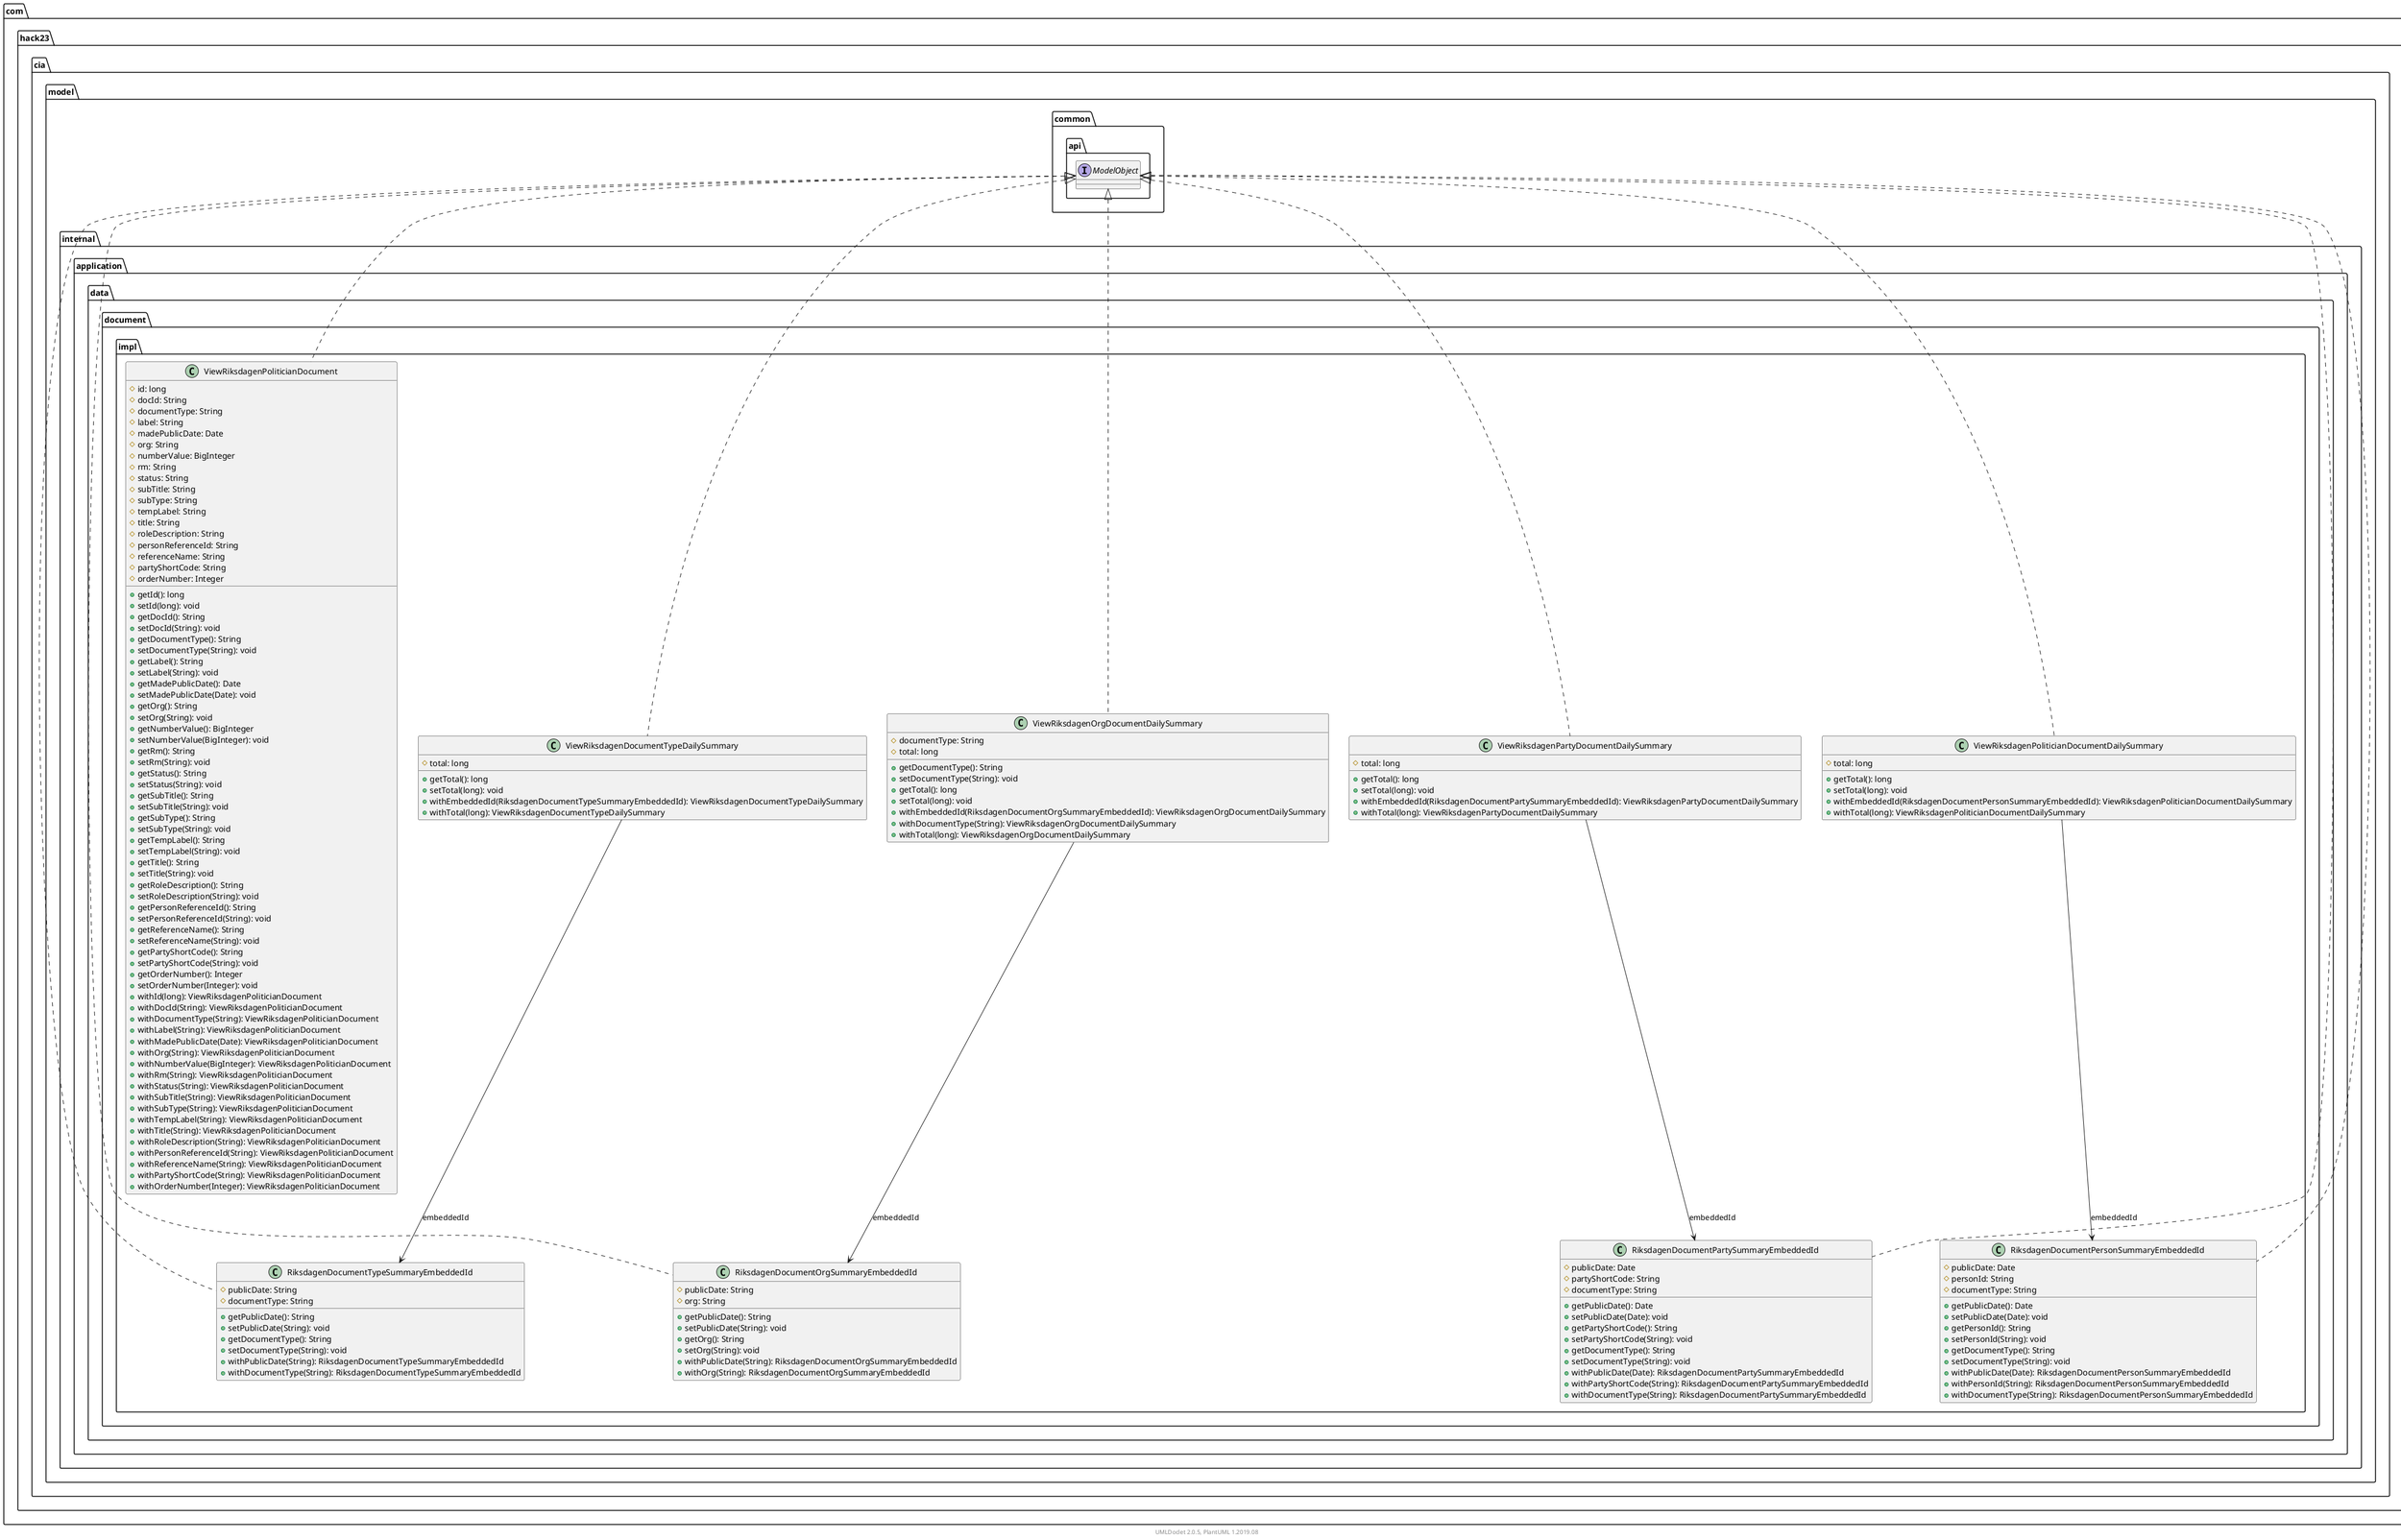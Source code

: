 @startuml
    namespace com.hack23.cia.model.internal.application.data.document.impl {

        class RiksdagenDocumentTypeSummaryEmbeddedId [[RiksdagenDocumentTypeSummaryEmbeddedId.html]] {
            #publicDate: String
            #documentType: String
            +getPublicDate(): String
            +setPublicDate(String): void
            +getDocumentType(): String
            +setDocumentType(String): void
            +withPublicDate(String): RiksdagenDocumentTypeSummaryEmbeddedId
            +withDocumentType(String): RiksdagenDocumentTypeSummaryEmbeddedId
        }

        class RiksdagenDocumentOrgSummaryEmbeddedId [[RiksdagenDocumentOrgSummaryEmbeddedId.html]] {
            #publicDate: String
            #org: String
            +getPublicDate(): String
            +setPublicDate(String): void
            +getOrg(): String
            +setOrg(String): void
            +withPublicDate(String): RiksdagenDocumentOrgSummaryEmbeddedId
            +withOrg(String): RiksdagenDocumentOrgSummaryEmbeddedId
        }

        class ViewRiksdagenPoliticianDocument [[ViewRiksdagenPoliticianDocument.html]] {
            #id: long
            #docId: String
            #documentType: String
            #label: String
            #madePublicDate: Date
            #org: String
            #numberValue: BigInteger
            #rm: String
            #status: String
            #subTitle: String
            #subType: String
            #tempLabel: String
            #title: String
            #roleDescription: String
            #personReferenceId: String
            #referenceName: String
            #partyShortCode: String
            #orderNumber: Integer
            +getId(): long
            +setId(long): void
            +getDocId(): String
            +setDocId(String): void
            +getDocumentType(): String
            +setDocumentType(String): void
            +getLabel(): String
            +setLabel(String): void
            +getMadePublicDate(): Date
            +setMadePublicDate(Date): void
            +getOrg(): String
            +setOrg(String): void
            +getNumberValue(): BigInteger
            +setNumberValue(BigInteger): void
            +getRm(): String
            +setRm(String): void
            +getStatus(): String
            +setStatus(String): void
            +getSubTitle(): String
            +setSubTitle(String): void
            +getSubType(): String
            +setSubType(String): void
            +getTempLabel(): String
            +setTempLabel(String): void
            +getTitle(): String
            +setTitle(String): void
            +getRoleDescription(): String
            +setRoleDescription(String): void
            +getPersonReferenceId(): String
            +setPersonReferenceId(String): void
            +getReferenceName(): String
            +setReferenceName(String): void
            +getPartyShortCode(): String
            +setPartyShortCode(String): void
            +getOrderNumber(): Integer
            +setOrderNumber(Integer): void
            +withId(long): ViewRiksdagenPoliticianDocument
            +withDocId(String): ViewRiksdagenPoliticianDocument
            +withDocumentType(String): ViewRiksdagenPoliticianDocument
            +withLabel(String): ViewRiksdagenPoliticianDocument
            +withMadePublicDate(Date): ViewRiksdagenPoliticianDocument
            +withOrg(String): ViewRiksdagenPoliticianDocument
            +withNumberValue(BigInteger): ViewRiksdagenPoliticianDocument
            +withRm(String): ViewRiksdagenPoliticianDocument
            +withStatus(String): ViewRiksdagenPoliticianDocument
            +withSubTitle(String): ViewRiksdagenPoliticianDocument
            +withSubType(String): ViewRiksdagenPoliticianDocument
            +withTempLabel(String): ViewRiksdagenPoliticianDocument
            +withTitle(String): ViewRiksdagenPoliticianDocument
            +withRoleDescription(String): ViewRiksdagenPoliticianDocument
            +withPersonReferenceId(String): ViewRiksdagenPoliticianDocument
            +withReferenceName(String): ViewRiksdagenPoliticianDocument
            +withPartyShortCode(String): ViewRiksdagenPoliticianDocument
            +withOrderNumber(Integer): ViewRiksdagenPoliticianDocument
        }

        class ViewRiksdagenPartyDocumentDailySummary [[ViewRiksdagenPartyDocumentDailySummary.html]] {
            #total: long
            +getTotal(): long
            +setTotal(long): void
            +withEmbeddedId(RiksdagenDocumentPartySummaryEmbeddedId): ViewRiksdagenPartyDocumentDailySummary
            +withTotal(long): ViewRiksdagenPartyDocumentDailySummary
        }

        class ViewRiksdagenDocumentTypeDailySummary [[ViewRiksdagenDocumentTypeDailySummary.html]] {
            #total: long
            +getTotal(): long
            +setTotal(long): void
            +withEmbeddedId(RiksdagenDocumentTypeSummaryEmbeddedId): ViewRiksdagenDocumentTypeDailySummary
            +withTotal(long): ViewRiksdagenDocumentTypeDailySummary
        }

        class RiksdagenDocumentPartySummaryEmbeddedId [[RiksdagenDocumentPartySummaryEmbeddedId.html]] {
            #publicDate: Date
            #partyShortCode: String
            #documentType: String
            +getPublicDate(): Date
            +setPublicDate(Date): void
            +getPartyShortCode(): String
            +setPartyShortCode(String): void
            +getDocumentType(): String
            +setDocumentType(String): void
            +withPublicDate(Date): RiksdagenDocumentPartySummaryEmbeddedId
            +withPartyShortCode(String): RiksdagenDocumentPartySummaryEmbeddedId
            +withDocumentType(String): RiksdagenDocumentPartySummaryEmbeddedId
        }

        class ViewRiksdagenPoliticianDocumentDailySummary [[ViewRiksdagenPoliticianDocumentDailySummary.html]] {
            #total: long
            +getTotal(): long
            +setTotal(long): void
            +withEmbeddedId(RiksdagenDocumentPersonSummaryEmbeddedId): ViewRiksdagenPoliticianDocumentDailySummary
            +withTotal(long): ViewRiksdagenPoliticianDocumentDailySummary
        }

        class ViewRiksdagenOrgDocumentDailySummary [[ViewRiksdagenOrgDocumentDailySummary.html]] {
            #documentType: String
            #total: long
            +getDocumentType(): String
            +setDocumentType(String): void
            +getTotal(): long
            +setTotal(long): void
            +withEmbeddedId(RiksdagenDocumentOrgSummaryEmbeddedId): ViewRiksdagenOrgDocumentDailySummary
            +withDocumentType(String): ViewRiksdagenOrgDocumentDailySummary
            +withTotal(long): ViewRiksdagenOrgDocumentDailySummary
        }

        class RiksdagenDocumentPersonSummaryEmbeddedId [[RiksdagenDocumentPersonSummaryEmbeddedId.html]] {
            #publicDate: Date
            #personId: String
            #documentType: String
            +getPublicDate(): Date
            +setPublicDate(Date): void
            +getPersonId(): String
            +setPersonId(String): void
            +getDocumentType(): String
            +setDocumentType(String): void
            +withPublicDate(Date): RiksdagenDocumentPersonSummaryEmbeddedId
            +withPersonId(String): RiksdagenDocumentPersonSummaryEmbeddedId
            +withDocumentType(String): RiksdagenDocumentPersonSummaryEmbeddedId
        }

        com.hack23.cia.model.common.api.ModelObject <|.. RiksdagenDocumentTypeSummaryEmbeddedId
        com.hack23.cia.model.common.api.ModelObject <|.. RiksdagenDocumentOrgSummaryEmbeddedId
        com.hack23.cia.model.common.api.ModelObject <|.. ViewRiksdagenPoliticianDocument
        com.hack23.cia.model.common.api.ModelObject <|.. ViewRiksdagenPartyDocumentDailySummary
        ViewRiksdagenPartyDocumentDailySummary --> RiksdagenDocumentPartySummaryEmbeddedId: embeddedId
        com.hack23.cia.model.common.api.ModelObject <|.. ViewRiksdagenDocumentTypeDailySummary
        ViewRiksdagenDocumentTypeDailySummary --> RiksdagenDocumentTypeSummaryEmbeddedId: embeddedId
        com.hack23.cia.model.common.api.ModelObject <|.. RiksdagenDocumentPartySummaryEmbeddedId
        com.hack23.cia.model.common.api.ModelObject <|.. ViewRiksdagenPoliticianDocumentDailySummary
        ViewRiksdagenPoliticianDocumentDailySummary --> RiksdagenDocumentPersonSummaryEmbeddedId: embeddedId
        com.hack23.cia.model.common.api.ModelObject <|.. ViewRiksdagenOrgDocumentDailySummary
        ViewRiksdagenOrgDocumentDailySummary --> RiksdagenDocumentOrgSummaryEmbeddedId: embeddedId
        com.hack23.cia.model.common.api.ModelObject <|.. RiksdagenDocumentPersonSummaryEmbeddedId
    }

    namespace com.hack23.cia.model.common.api {
        interface ModelObject
    }

    center footer UMLDoclet 2.0.5, PlantUML 1.2019.08
@enduml
